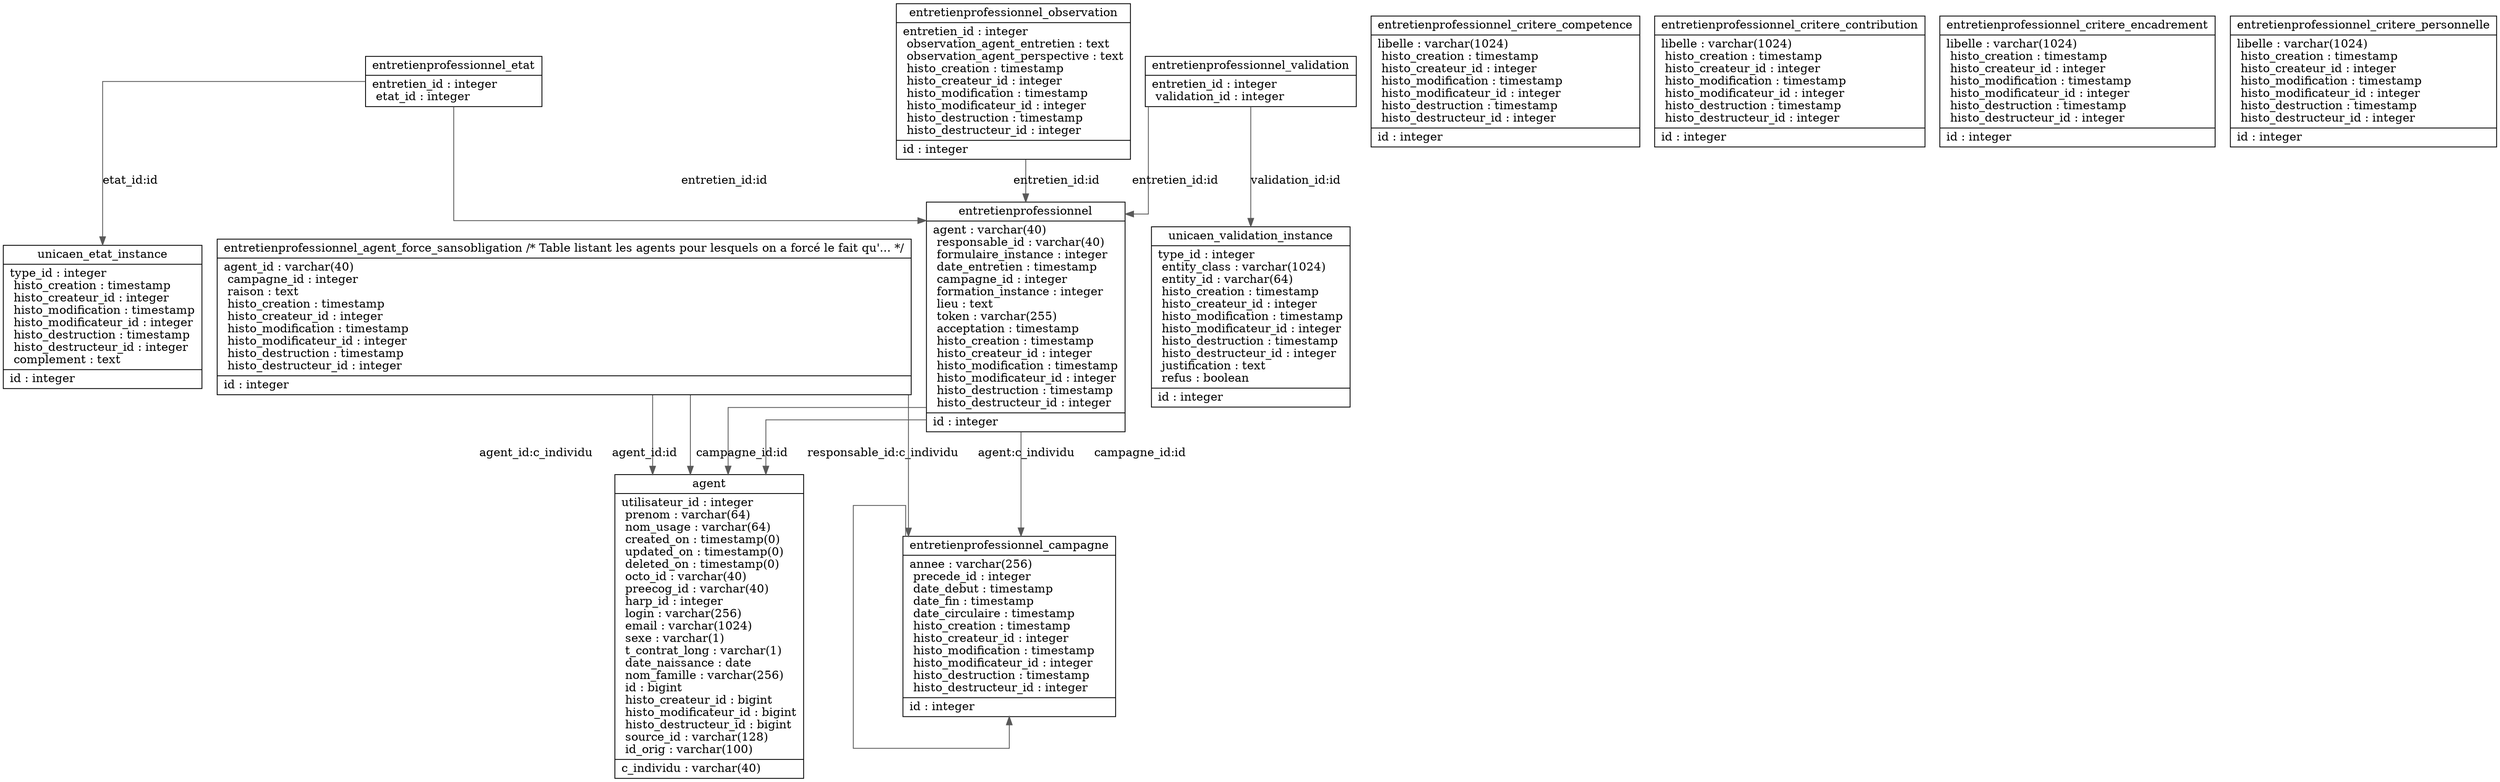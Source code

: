 digraph "entretienprofessionnel" {

splines  = ortho;
fontname = "Inconsolata";

node [colorscheme = ylgnbu4];
edge [colorscheme = dark28, dir = both];

agent                                                                                                                       [shape = record, label = "{ agent |  utilisateur_id : integer\l  prenom : varchar(64)\l  nom_usage : varchar(64)\l  created_on : timestamp(0)\l  updated_on : timestamp(0)\l  deleted_on : timestamp(0)\l  octo_id : varchar(40)\l  preecog_id : varchar(40)\l  harp_id : integer\l  login : varchar(256)\l  email : varchar(1024)\l  sexe : varchar(1)\l  t_contrat_long : varchar(1)\l  date_naissance : date\l  nom_famille : varchar(256)\l  id : bigint\l  histo_createur_id : bigint\l  histo_modificateur_id : bigint\l  histo_destructeur_id : bigint\l  source_id : varchar(128)\l  id_orig : varchar(100)\l| c_individu : varchar(40)\l }"];
entretienprofessionnel                                                                                                      [shape = record, label = "{ entretienprofessionnel |  agent : varchar(40)\l  responsable_id : varchar(40)\l  formulaire_instance : integer\l  date_entretien : timestamp\l  campagne_id : integer\l  formation_instance : integer\l  lieu : text\l  token : varchar(255)\l  acceptation : timestamp\l  histo_creation : timestamp\l  histo_createur_id : integer\l  histo_modification : timestamp\l  histo_modificateur_id : integer\l  histo_destruction : timestamp\l  histo_destructeur_id : integer\l| id : integer\l }"];
"entretienprofessionnel_agent_force_sansobligation  /* Table listant les agents pour lesquels on a forcé le fait qu'... */" [shape = record, label = "{ entretienprofessionnel_agent_force_sansobligation  /* Table listant les agents pour lesquels on a forcé le fait qu'... */ |  agent_id : varchar(40)\l  campagne_id : integer\l  raison : text\l  histo_creation : timestamp\l  histo_createur_id : integer\l  histo_modification : timestamp\l  histo_modificateur_id : integer\l  histo_destruction : timestamp\l  histo_destructeur_id : integer\l| id : integer\l }"];
entretienprofessionnel_campagne                                                                                             [shape = record, label = "{ entretienprofessionnel_campagne |  annee : varchar(256)\l  precede_id : integer\l  date_debut : timestamp\l  date_fin : timestamp\l  date_circulaire : timestamp\l  histo_creation : timestamp\l  histo_createur_id : integer\l  histo_modification : timestamp\l  histo_modificateur_id : integer\l  histo_destruction : timestamp\l  histo_destructeur_id : integer\l| id : integer\l }"];
entretienprofessionnel_critere_competence                                                                                   [shape = record, label = "{ entretienprofessionnel_critere_competence |  libelle : varchar(1024)\l  histo_creation : timestamp\l  histo_createur_id : integer\l  histo_modification : timestamp\l  histo_modificateur_id : integer\l  histo_destruction : timestamp\l  histo_destructeur_id : integer\l| id : integer\l }"];
entretienprofessionnel_critere_contribution                                                                                 [shape = record, label = "{ entretienprofessionnel_critere_contribution |  libelle : varchar(1024)\l  histo_creation : timestamp\l  histo_createur_id : integer\l  histo_modification : timestamp\l  histo_modificateur_id : integer\l  histo_destruction : timestamp\l  histo_destructeur_id : integer\l| id : integer\l }"];
entretienprofessionnel_critere_encadrement                                                                                  [shape = record, label = "{ entretienprofessionnel_critere_encadrement |  libelle : varchar(1024)\l  histo_creation : timestamp\l  histo_createur_id : integer\l  histo_modification : timestamp\l  histo_modificateur_id : integer\l  histo_destruction : timestamp\l  histo_destructeur_id : integer\l| id : integer\l }"];
entretienprofessionnel_critere_personnelle                                                                                  [shape = record, label = "{ entretienprofessionnel_critere_personnelle |  libelle : varchar(1024)\l  histo_creation : timestamp\l  histo_createur_id : integer\l  histo_modification : timestamp\l  histo_modificateur_id : integer\l  histo_destruction : timestamp\l  histo_destructeur_id : integer\l| id : integer\l }"];
entretienprofessionnel_etat                                                                                                 [shape = record, label = "{ entretienprofessionnel_etat |  entretien_id : integer\l  etat_id : integer\l }"];
entretienprofessionnel_observation                                                                                          [shape = record, label = "{ entretienprofessionnel_observation |  entretien_id : integer\l  observation_agent_entretien : text\l  observation_agent_perspective : text\l  histo_creation : timestamp\l  histo_createur_id : integer\l  histo_modification : timestamp\l  histo_modificateur_id : integer\l  histo_destruction : timestamp\l  histo_destructeur_id : integer\l| id : integer\l }"];
entretienprofessionnel_validation                                                                                           [shape = record, label = "{ entretienprofessionnel_validation |  entretien_id : integer\l  validation_id : integer\l }"];
unicaen_etat_instance                                                                                                       [shape = record, label = "{ unicaen_etat_instance |  type_id : integer\l  histo_creation : timestamp\l  histo_createur_id : integer\l  histo_modification : timestamp\l  histo_modificateur_id : integer\l  histo_destruction : timestamp\l  histo_destructeur_id : integer\l  complement : text\l| id : integer\l }"];
unicaen_validation_instance                                                                                                 [shape = record, label = "{ unicaen_validation_instance |  type_id : integer\l  entity_class : varchar(1024)\l  entity_id : varchar(64)\l  histo_creation : timestamp\l  histo_createur_id : integer\l  histo_modification : timestamp\l  histo_modificateur_id : integer\l  histo_destruction : timestamp\l  histo_destructeur_id : integer\l  justification : text\l  refus : boolean\l| id : integer\l }"];

entretienprofessionnel                                                                                                      -> agent                                                                                                                       [color = "#595959", style = solid , arrowtail = none    , arrowhead = normal  , taillabel = "", label = "responsable_id:c_individu", headlabel = ""];
entretienprofessionnel                                                                                                      -> agent                                                                                                                       [color = "#595959", style = solid , arrowtail = none    , arrowhead = normal  , taillabel = "", label = "agent:c_individu", headlabel = ""];
entretienprofessionnel                                                                                                      -> entretienprofessionnel_campagne                                                                                             [color = "#595959", style = solid , arrowtail = none    , arrowhead = normal  , taillabel = "", label = "campagne_id:id", headlabel = ""];
"entretienprofessionnel_agent_force_sansobligation  /* Table listant les agents pour lesquels on a forcé le fait qu'... */" -> agent                                                                                                                       [color = "#595959", style = solid , arrowtail = none    , arrowhead = normal  , taillabel = "", label = "agent_id:id", headlabel = ""];
"entretienprofessionnel_agent_force_sansobligation  /* Table listant les agents pour lesquels on a forcé le fait qu'... */" -> agent                                                                                                                       [color = "#595959", style = solid , arrowtail = none    , arrowhead = normal  , taillabel = "", label = "agent_id:c_individu", headlabel = ""];
"entretienprofessionnel_agent_force_sansobligation  /* Table listant les agents pour lesquels on a forcé le fait qu'... */" -> entretienprofessionnel_campagne                                                                                             [color = "#595959", style = solid , arrowtail = none    , arrowhead = normal  , taillabel = "", label = "campagne_id:id", headlabel = ""];
entretienprofessionnel_campagne                                                                                             -> entretienprofessionnel_campagne                                                                                             [color = "#595959", style = solid , arrowtail = none    , arrowhead = normal  , taillabel = "", label = "precede_id:id", headlabel = ""];
entretienprofessionnel_etat                                                                                                 -> entretienprofessionnel                                                                                                      [color = "#595959", style = solid , arrowtail = none    , arrowhead = normal  , taillabel = "", label = "entretien_id:id", headlabel = ""];
entretienprofessionnel_etat                                                                                                 -> unicaen_etat_instance                                                                                                       [color = "#595959", style = solid , arrowtail = none    , arrowhead = normal  , taillabel = "", label = "etat_id:id", headlabel = ""];
entretienprofessionnel_observation                                                                                          -> entretienprofessionnel                                                                                                      [color = "#595959", style = solid , arrowtail = none    , arrowhead = normal  , taillabel = "", label = "entretien_id:id", headlabel = ""];
entretienprofessionnel_validation                                                                                           -> entretienprofessionnel                                                                                                      [color = "#595959", style = solid , arrowtail = none    , arrowhead = normal  , taillabel = "", label = "entretien_id:id", headlabel = ""];
entretienprofessionnel_validation                                                                                           -> unicaen_validation_instance                                                                                                 [color = "#595959", style = solid , arrowtail = none    , arrowhead = normal  , taillabel = "", label = "validation_id:id", headlabel = ""];

}
